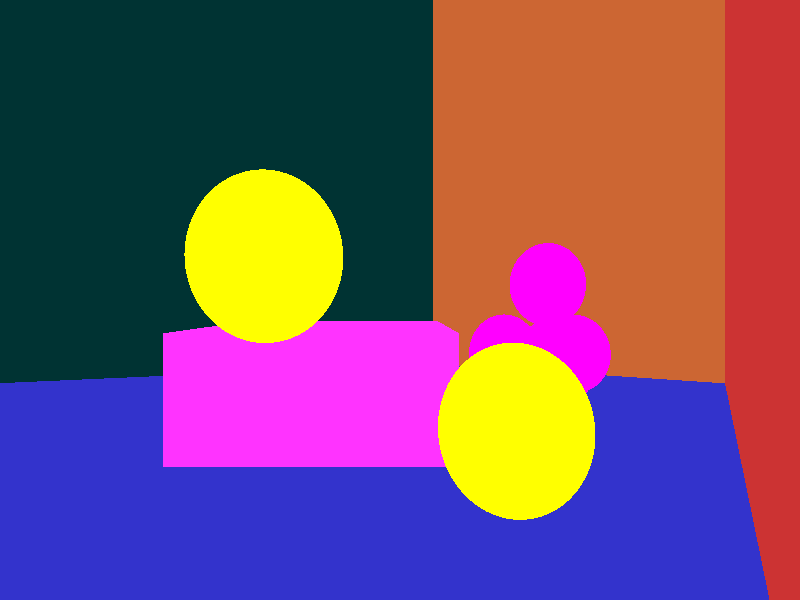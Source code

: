 // cs473, recurses
camera {
  location  <0, 0, 14>
  up        <0,  1,  0>
  right     <1.5, 0,  0>
  look_at   <0, 0, 0>
}


light_source {<-5, 3, 0> color rgb <0.3, 0.5, 0.3>}
light_source {<5, 10, 5> color rgb <0.3, 0.4, 0.5>}

// floor
plane {<0, 1, 0>, -4
  pigment {color rgb <0.2, 0.2, 0.8>}
  finish {ambient 0.4 diffuse 0.9}
  translate <0, -1, 0>
}

// left wall
plane {<1, 0, 0>, -8
  pigment {color rgb <0.8, 0.2, 0.2>}
  finish {ambient 0.4 diffuse 0.9}
  rotate <0, 30, 0>
}

// back wall
plane {<0, 0, -1>, 30
  pigment {color rgb <0.8, 0.4, 0.2>}
  finish {ambient 0.4 diffuse 0.9}
  rotate <0, 30, 0>
}

// back wall on the right
plane {<0, 0, -1>, 30
  pigment {color rgb <0.0, 0.2, 0.2>}
  finish {ambient 0.4 diffuse 0.9}
  rotate <0, -20, 0>
}

// pyramid of spheres
sphere { <-2, -1.74305, -1.74305>, 2
  pigment { color rgbf <1.0, 0.0, 1.0, 0.4>}
  finish {ambient 0.2 diffuse 0.4 reflection 0.6}
  translate <-8, -1, -15>
}

sphere { <2, -1.74305, -1.74305>, 2
  pigment { color rgbf <1.0, 0.0, 1.0, 0.4>}
  finish {ambient 0.2 diffuse 0.4 reflection 0.6}
  translate <-8, -1, -15>
}

sphere { <0, -1.74305, 1.74305>, 2
  pigment { color rgbf <1.0, 0.0, 1.0, 0.4>}
  finish {ambient 0.2 diffuse 0.4 reflection 0.6}
  translate <-8, -1, -15>
}

sphere { <0, 1.74305, 0>, 2
  pigment { color rgbf <1.0, 0.0, 1.0, 0.4>}
  finish {ambient 0.2 diffuse 0.4 reflection 0.6}
  translate <-8, -1, -15>
}


// and a few assorted objects
sphere { <0, 0, 0>, 2
  pigment {color rgbf <1.0, 1.0, 0.0, 0.8>}
  finish {ambient 0.2 diffuse 0.8 reflection .2}
  translate <3.5, 1, 0>
}

sphere { <0, 0, 0>, 2
  pigment {color rgbf <1.0, 1.0, 0.0, 0.8>}
  finish {ambient 0.2 diffuse 0.8 reflection .2}
  translate <-3, -3, 0>
}


box { <-5, -2, -5>, <5, 2, 5>
  pigment { color rgbf <1.0, 0.2, 1.0, 0.6>}
  finish {ambient 0.2 diffuse 0.8 reflection 0.2}
  translate <3, -3, -9>
}
